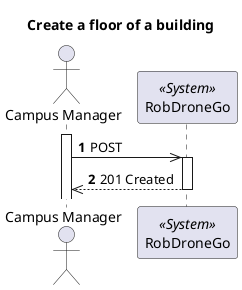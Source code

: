 @startuml
'https://plantuml.com/sequence-diagram

autonumber
skinparam packageStyle rect

title Create a floor of a building

actor "Campus Manager" as CM
participant "RobDroneGo" as Sys <<System>>

activate CM
CM->> Sys : POST

activate Sys
CM<<-- Sys : 201 Created
deactivate Sys


@enduml
